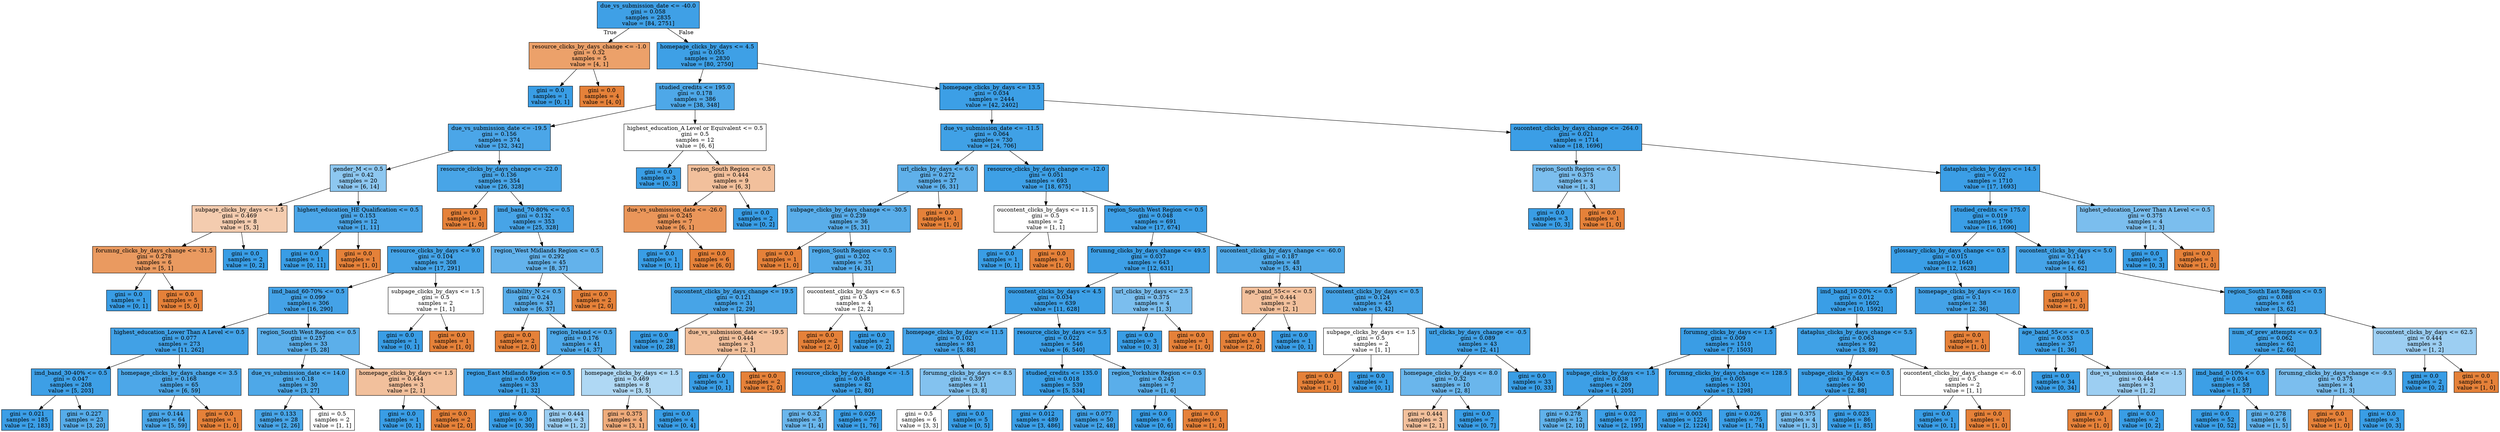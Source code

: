 digraph Tree {
node [shape=box, style="filled", color="black"] ;
0 [label="due_vs_submission_date <= -40.0\ngini = 0.058\nsamples = 2835\nvalue = [84, 2751]", fillcolor="#399de5f7"] ;
1 [label="resource_clicks_by_days_change <= -1.0\ngini = 0.32\nsamples = 5\nvalue = [4, 1]", fillcolor="#e58139bf"] ;
0 -> 1 [labeldistance=2.5, labelangle=45, headlabel="True"] ;
2 [label="gini = 0.0\nsamples = 1\nvalue = [0, 1]", fillcolor="#399de5ff"] ;
1 -> 2 ;
3 [label="gini = 0.0\nsamples = 4\nvalue = [4, 0]", fillcolor="#e58139ff"] ;
1 -> 3 ;
4 [label="homepage_clicks_by_days <= 4.5\ngini = 0.055\nsamples = 2830\nvalue = [80, 2750]", fillcolor="#399de5f8"] ;
0 -> 4 [labeldistance=2.5, labelangle=-45, headlabel="False"] ;
5 [label="studied_credits <= 195.0\ngini = 0.178\nsamples = 386\nvalue = [38, 348]", fillcolor="#399de5e3"] ;
4 -> 5 ;
6 [label="due_vs_submission_date <= -19.5\ngini = 0.156\nsamples = 374\nvalue = [32, 342]", fillcolor="#399de5e7"] ;
5 -> 6 ;
7 [label="gender_M <= 0.5\ngini = 0.42\nsamples = 20\nvalue = [6, 14]", fillcolor="#399de592"] ;
6 -> 7 ;
8 [label="subpage_clicks_by_days <= 1.5\ngini = 0.469\nsamples = 8\nvalue = [5, 3]", fillcolor="#e5813966"] ;
7 -> 8 ;
9 [label="forumng_clicks_by_days_change <= -31.5\ngini = 0.278\nsamples = 6\nvalue = [5, 1]", fillcolor="#e58139cc"] ;
8 -> 9 ;
10 [label="gini = 0.0\nsamples = 1\nvalue = [0, 1]", fillcolor="#399de5ff"] ;
9 -> 10 ;
11 [label="gini = 0.0\nsamples = 5\nvalue = [5, 0]", fillcolor="#e58139ff"] ;
9 -> 11 ;
12 [label="gini = 0.0\nsamples = 2\nvalue = [0, 2]", fillcolor="#399de5ff"] ;
8 -> 12 ;
13 [label="highest_education_HE Qualification <= 0.5\ngini = 0.153\nsamples = 12\nvalue = [1, 11]", fillcolor="#399de5e8"] ;
7 -> 13 ;
14 [label="gini = 0.0\nsamples = 11\nvalue = [0, 11]", fillcolor="#399de5ff"] ;
13 -> 14 ;
15 [label="gini = 0.0\nsamples = 1\nvalue = [1, 0]", fillcolor="#e58139ff"] ;
13 -> 15 ;
16 [label="resource_clicks_by_days_change <= -22.0\ngini = 0.136\nsamples = 354\nvalue = [26, 328]", fillcolor="#399de5eb"] ;
6 -> 16 ;
17 [label="gini = 0.0\nsamples = 1\nvalue = [1, 0]", fillcolor="#e58139ff"] ;
16 -> 17 ;
18 [label="imd_band_70-80% <= 0.5\ngini = 0.132\nsamples = 353\nvalue = [25, 328]", fillcolor="#399de5ec"] ;
16 -> 18 ;
19 [label="resource_clicks_by_days <= 9.0\ngini = 0.104\nsamples = 308\nvalue = [17, 291]", fillcolor="#399de5f0"] ;
18 -> 19 ;
20 [label="imd_band_60-70% <= 0.5\ngini = 0.099\nsamples = 306\nvalue = [16, 290]", fillcolor="#399de5f1"] ;
19 -> 20 ;
21 [label="highest_education_Lower Than A Level <= 0.5\ngini = 0.077\nsamples = 273\nvalue = [11, 262]", fillcolor="#399de5f4"] ;
20 -> 21 ;
22 [label="imd_band_30-40% <= 0.5\ngini = 0.047\nsamples = 208\nvalue = [5, 203]", fillcolor="#399de5f9"] ;
21 -> 22 ;
23 [label="gini = 0.021\nsamples = 185\nvalue = [2, 183]", fillcolor="#399de5fc"] ;
22 -> 23 ;
24 [label="gini = 0.227\nsamples = 23\nvalue = [3, 20]", fillcolor="#399de5d9"] ;
22 -> 24 ;
25 [label="homepage_clicks_by_days_change <= 3.5\ngini = 0.168\nsamples = 65\nvalue = [6, 59]", fillcolor="#399de5e5"] ;
21 -> 25 ;
26 [label="gini = 0.144\nsamples = 64\nvalue = [5, 59]", fillcolor="#399de5e9"] ;
25 -> 26 ;
27 [label="gini = 0.0\nsamples = 1\nvalue = [1, 0]", fillcolor="#e58139ff"] ;
25 -> 27 ;
28 [label="region_South West Region <= 0.5\ngini = 0.257\nsamples = 33\nvalue = [5, 28]", fillcolor="#399de5d1"] ;
20 -> 28 ;
29 [label="due_vs_submission_date <= 14.0\ngini = 0.18\nsamples = 30\nvalue = [3, 27]", fillcolor="#399de5e3"] ;
28 -> 29 ;
30 [label="gini = 0.133\nsamples = 28\nvalue = [2, 26]", fillcolor="#399de5eb"] ;
29 -> 30 ;
31 [label="gini = 0.5\nsamples = 2\nvalue = [1, 1]", fillcolor="#e5813900"] ;
29 -> 31 ;
32 [label="homepage_clicks_by_days <= 1.5\ngini = 0.444\nsamples = 3\nvalue = [2, 1]", fillcolor="#e581397f"] ;
28 -> 32 ;
33 [label="gini = 0.0\nsamples = 1\nvalue = [0, 1]", fillcolor="#399de5ff"] ;
32 -> 33 ;
34 [label="gini = 0.0\nsamples = 2\nvalue = [2, 0]", fillcolor="#e58139ff"] ;
32 -> 34 ;
35 [label="subpage_clicks_by_days <= 1.5\ngini = 0.5\nsamples = 2\nvalue = [1, 1]", fillcolor="#e5813900"] ;
19 -> 35 ;
36 [label="gini = 0.0\nsamples = 1\nvalue = [0, 1]", fillcolor="#399de5ff"] ;
35 -> 36 ;
37 [label="gini = 0.0\nsamples = 1\nvalue = [1, 0]", fillcolor="#e58139ff"] ;
35 -> 37 ;
38 [label="region_West Midlands Region <= 0.5\ngini = 0.292\nsamples = 45\nvalue = [8, 37]", fillcolor="#399de5c8"] ;
18 -> 38 ;
39 [label="disability_N <= 0.5\ngini = 0.24\nsamples = 43\nvalue = [6, 37]", fillcolor="#399de5d6"] ;
38 -> 39 ;
40 [label="gini = 0.0\nsamples = 2\nvalue = [2, 0]", fillcolor="#e58139ff"] ;
39 -> 40 ;
41 [label="region_Ireland <= 0.5\ngini = 0.176\nsamples = 41\nvalue = [4, 37]", fillcolor="#399de5e3"] ;
39 -> 41 ;
42 [label="region_East Midlands Region <= 0.5\ngini = 0.059\nsamples = 33\nvalue = [1, 32]", fillcolor="#399de5f7"] ;
41 -> 42 ;
43 [label="gini = 0.0\nsamples = 30\nvalue = [0, 30]", fillcolor="#399de5ff"] ;
42 -> 43 ;
44 [label="gini = 0.444\nsamples = 3\nvalue = [1, 2]", fillcolor="#399de57f"] ;
42 -> 44 ;
45 [label="homepage_clicks_by_days <= 1.5\ngini = 0.469\nsamples = 8\nvalue = [3, 5]", fillcolor="#399de566"] ;
41 -> 45 ;
46 [label="gini = 0.375\nsamples = 4\nvalue = [3, 1]", fillcolor="#e58139aa"] ;
45 -> 46 ;
47 [label="gini = 0.0\nsamples = 4\nvalue = [0, 4]", fillcolor="#399de5ff"] ;
45 -> 47 ;
48 [label="gini = 0.0\nsamples = 2\nvalue = [2, 0]", fillcolor="#e58139ff"] ;
38 -> 48 ;
49 [label="highest_education_A Level or Equivalent <= 0.5\ngini = 0.5\nsamples = 12\nvalue = [6, 6]", fillcolor="#e5813900"] ;
5 -> 49 ;
50 [label="gini = 0.0\nsamples = 3\nvalue = [0, 3]", fillcolor="#399de5ff"] ;
49 -> 50 ;
51 [label="region_South Region <= 0.5\ngini = 0.444\nsamples = 9\nvalue = [6, 3]", fillcolor="#e581397f"] ;
49 -> 51 ;
52 [label="due_vs_submission_date <= -26.0\ngini = 0.245\nsamples = 7\nvalue = [6, 1]", fillcolor="#e58139d4"] ;
51 -> 52 ;
53 [label="gini = 0.0\nsamples = 1\nvalue = [0, 1]", fillcolor="#399de5ff"] ;
52 -> 53 ;
54 [label="gini = 0.0\nsamples = 6\nvalue = [6, 0]", fillcolor="#e58139ff"] ;
52 -> 54 ;
55 [label="gini = 0.0\nsamples = 2\nvalue = [0, 2]", fillcolor="#399de5ff"] ;
51 -> 55 ;
56 [label="homepage_clicks_by_days <= 13.5\ngini = 0.034\nsamples = 2444\nvalue = [42, 2402]", fillcolor="#399de5fb"] ;
4 -> 56 ;
57 [label="due_vs_submission_date <= -11.5\ngini = 0.064\nsamples = 730\nvalue = [24, 706]", fillcolor="#399de5f6"] ;
56 -> 57 ;
58 [label="url_clicks_by_days <= 6.0\ngini = 0.272\nsamples = 37\nvalue = [6, 31]", fillcolor="#399de5ce"] ;
57 -> 58 ;
59 [label="subpage_clicks_by_days_change <= -30.5\ngini = 0.239\nsamples = 36\nvalue = [5, 31]", fillcolor="#399de5d6"] ;
58 -> 59 ;
60 [label="gini = 0.0\nsamples = 1\nvalue = [1, 0]", fillcolor="#e58139ff"] ;
59 -> 60 ;
61 [label="region_South Region <= 0.5\ngini = 0.202\nsamples = 35\nvalue = [4, 31]", fillcolor="#399de5de"] ;
59 -> 61 ;
62 [label="oucontent_clicks_by_days_change <= 19.5\ngini = 0.121\nsamples = 31\nvalue = [2, 29]", fillcolor="#399de5ed"] ;
61 -> 62 ;
63 [label="gini = 0.0\nsamples = 28\nvalue = [0, 28]", fillcolor="#399de5ff"] ;
62 -> 63 ;
64 [label="due_vs_submission_date <= -19.5\ngini = 0.444\nsamples = 3\nvalue = [2, 1]", fillcolor="#e581397f"] ;
62 -> 64 ;
65 [label="gini = 0.0\nsamples = 1\nvalue = [0, 1]", fillcolor="#399de5ff"] ;
64 -> 65 ;
66 [label="gini = 0.0\nsamples = 2\nvalue = [2, 0]", fillcolor="#e58139ff"] ;
64 -> 66 ;
67 [label="oucontent_clicks_by_days <= 6.5\ngini = 0.5\nsamples = 4\nvalue = [2, 2]", fillcolor="#e5813900"] ;
61 -> 67 ;
68 [label="gini = 0.0\nsamples = 2\nvalue = [2, 0]", fillcolor="#e58139ff"] ;
67 -> 68 ;
69 [label="gini = 0.0\nsamples = 2\nvalue = [0, 2]", fillcolor="#399de5ff"] ;
67 -> 69 ;
70 [label="gini = 0.0\nsamples = 1\nvalue = [1, 0]", fillcolor="#e58139ff"] ;
58 -> 70 ;
71 [label="resource_clicks_by_days_change <= -12.0\ngini = 0.051\nsamples = 693\nvalue = [18, 675]", fillcolor="#399de5f8"] ;
57 -> 71 ;
72 [label="oucontent_clicks_by_days <= 11.5\ngini = 0.5\nsamples = 2\nvalue = [1, 1]", fillcolor="#e5813900"] ;
71 -> 72 ;
73 [label="gini = 0.0\nsamples = 1\nvalue = [0, 1]", fillcolor="#399de5ff"] ;
72 -> 73 ;
74 [label="gini = 0.0\nsamples = 1\nvalue = [1, 0]", fillcolor="#e58139ff"] ;
72 -> 74 ;
75 [label="region_South West Region <= 0.5\ngini = 0.048\nsamples = 691\nvalue = [17, 674]", fillcolor="#399de5f9"] ;
71 -> 75 ;
76 [label="forumng_clicks_by_days_change <= 49.5\ngini = 0.037\nsamples = 643\nvalue = [12, 631]", fillcolor="#399de5fa"] ;
75 -> 76 ;
77 [label="oucontent_clicks_by_days <= 4.5\ngini = 0.034\nsamples = 639\nvalue = [11, 628]", fillcolor="#399de5fb"] ;
76 -> 77 ;
78 [label="homepage_clicks_by_days <= 11.5\ngini = 0.102\nsamples = 93\nvalue = [5, 88]", fillcolor="#399de5f1"] ;
77 -> 78 ;
79 [label="resource_clicks_by_days_change <= -1.5\ngini = 0.048\nsamples = 82\nvalue = [2, 80]", fillcolor="#399de5f9"] ;
78 -> 79 ;
80 [label="gini = 0.32\nsamples = 5\nvalue = [1, 4]", fillcolor="#399de5bf"] ;
79 -> 80 ;
81 [label="gini = 0.026\nsamples = 77\nvalue = [1, 76]", fillcolor="#399de5fc"] ;
79 -> 81 ;
82 [label="forumng_clicks_by_days <= 8.5\ngini = 0.397\nsamples = 11\nvalue = [3, 8]", fillcolor="#399de59f"] ;
78 -> 82 ;
83 [label="gini = 0.5\nsamples = 6\nvalue = [3, 3]", fillcolor="#e5813900"] ;
82 -> 83 ;
84 [label="gini = 0.0\nsamples = 5\nvalue = [0, 5]", fillcolor="#399de5ff"] ;
82 -> 84 ;
85 [label="resource_clicks_by_days <= 5.5\ngini = 0.022\nsamples = 546\nvalue = [6, 540]", fillcolor="#399de5fc"] ;
77 -> 85 ;
86 [label="studied_credits <= 135.0\ngini = 0.018\nsamples = 539\nvalue = [5, 534]", fillcolor="#399de5fd"] ;
85 -> 86 ;
87 [label="gini = 0.012\nsamples = 489\nvalue = [3, 486]", fillcolor="#399de5fd"] ;
86 -> 87 ;
88 [label="gini = 0.077\nsamples = 50\nvalue = [2, 48]", fillcolor="#399de5f4"] ;
86 -> 88 ;
89 [label="region_Yorkshire Region <= 0.5\ngini = 0.245\nsamples = 7\nvalue = [1, 6]", fillcolor="#399de5d4"] ;
85 -> 89 ;
90 [label="gini = 0.0\nsamples = 6\nvalue = [0, 6]", fillcolor="#399de5ff"] ;
89 -> 90 ;
91 [label="gini = 0.0\nsamples = 1\nvalue = [1, 0]", fillcolor="#e58139ff"] ;
89 -> 91 ;
92 [label="url_clicks_by_days <= 2.5\ngini = 0.375\nsamples = 4\nvalue = [1, 3]", fillcolor="#399de5aa"] ;
76 -> 92 ;
93 [label="gini = 0.0\nsamples = 3\nvalue = [0, 3]", fillcolor="#399de5ff"] ;
92 -> 93 ;
94 [label="gini = 0.0\nsamples = 1\nvalue = [1, 0]", fillcolor="#e58139ff"] ;
92 -> 94 ;
95 [label="oucontent_clicks_by_days_change <= -60.0\ngini = 0.187\nsamples = 48\nvalue = [5, 43]", fillcolor="#399de5e1"] ;
75 -> 95 ;
96 [label="age_band_55<= <= 0.5\ngini = 0.444\nsamples = 3\nvalue = [2, 1]", fillcolor="#e581397f"] ;
95 -> 96 ;
97 [label="gini = 0.0\nsamples = 2\nvalue = [2, 0]", fillcolor="#e58139ff"] ;
96 -> 97 ;
98 [label="gini = 0.0\nsamples = 1\nvalue = [0, 1]", fillcolor="#399de5ff"] ;
96 -> 98 ;
99 [label="oucontent_clicks_by_days <= 0.5\ngini = 0.124\nsamples = 45\nvalue = [3, 42]", fillcolor="#399de5ed"] ;
95 -> 99 ;
100 [label="subpage_clicks_by_days <= 1.5\ngini = 0.5\nsamples = 2\nvalue = [1, 1]", fillcolor="#e5813900"] ;
99 -> 100 ;
101 [label="gini = 0.0\nsamples = 1\nvalue = [1, 0]", fillcolor="#e58139ff"] ;
100 -> 101 ;
102 [label="gini = 0.0\nsamples = 1\nvalue = [0, 1]", fillcolor="#399de5ff"] ;
100 -> 102 ;
103 [label="url_clicks_by_days_change <= -0.5\ngini = 0.089\nsamples = 43\nvalue = [2, 41]", fillcolor="#399de5f3"] ;
99 -> 103 ;
104 [label="homepage_clicks_by_days <= 8.0\ngini = 0.32\nsamples = 10\nvalue = [2, 8]", fillcolor="#399de5bf"] ;
103 -> 104 ;
105 [label="gini = 0.444\nsamples = 3\nvalue = [2, 1]", fillcolor="#e581397f"] ;
104 -> 105 ;
106 [label="gini = 0.0\nsamples = 7\nvalue = [0, 7]", fillcolor="#399de5ff"] ;
104 -> 106 ;
107 [label="gini = 0.0\nsamples = 33\nvalue = [0, 33]", fillcolor="#399de5ff"] ;
103 -> 107 ;
108 [label="oucontent_clicks_by_days_change <= -264.0\ngini = 0.021\nsamples = 1714\nvalue = [18, 1696]", fillcolor="#399de5fc"] ;
56 -> 108 ;
109 [label="region_South Region <= 0.5\ngini = 0.375\nsamples = 4\nvalue = [1, 3]", fillcolor="#399de5aa"] ;
108 -> 109 ;
110 [label="gini = 0.0\nsamples = 3\nvalue = [0, 3]", fillcolor="#399de5ff"] ;
109 -> 110 ;
111 [label="gini = 0.0\nsamples = 1\nvalue = [1, 0]", fillcolor="#e58139ff"] ;
109 -> 111 ;
112 [label="dataplus_clicks_by_days <= 14.5\ngini = 0.02\nsamples = 1710\nvalue = [17, 1693]", fillcolor="#399de5fc"] ;
108 -> 112 ;
113 [label="studied_credits <= 175.0\ngini = 0.019\nsamples = 1706\nvalue = [16, 1690]", fillcolor="#399de5fd"] ;
112 -> 113 ;
114 [label="glossary_clicks_by_days_change <= 0.5\ngini = 0.015\nsamples = 1640\nvalue = [12, 1628]", fillcolor="#399de5fd"] ;
113 -> 114 ;
115 [label="imd_band_10-20% <= 0.5\ngini = 0.012\nsamples = 1602\nvalue = [10, 1592]", fillcolor="#399de5fd"] ;
114 -> 115 ;
116 [label="forumng_clicks_by_days <= 1.5\ngini = 0.009\nsamples = 1510\nvalue = [7, 1503]", fillcolor="#399de5fe"] ;
115 -> 116 ;
117 [label="subpage_clicks_by_days <= 1.5\ngini = 0.038\nsamples = 209\nvalue = [4, 205]", fillcolor="#399de5fa"] ;
116 -> 117 ;
118 [label="gini = 0.278\nsamples = 12\nvalue = [2, 10]", fillcolor="#399de5cc"] ;
117 -> 118 ;
119 [label="gini = 0.02\nsamples = 197\nvalue = [2, 195]", fillcolor="#399de5fc"] ;
117 -> 119 ;
120 [label="forumng_clicks_by_days_change <= 128.5\ngini = 0.005\nsamples = 1301\nvalue = [3, 1298]", fillcolor="#399de5fe"] ;
116 -> 120 ;
121 [label="gini = 0.003\nsamples = 1226\nvalue = [2, 1224]", fillcolor="#399de5ff"] ;
120 -> 121 ;
122 [label="gini = 0.026\nsamples = 75\nvalue = [1, 74]", fillcolor="#399de5fc"] ;
120 -> 122 ;
123 [label="dataplus_clicks_by_days_change <= 5.5\ngini = 0.063\nsamples = 92\nvalue = [3, 89]", fillcolor="#399de5f6"] ;
115 -> 123 ;
124 [label="subpage_clicks_by_days <= 0.5\ngini = 0.043\nsamples = 90\nvalue = [2, 88]", fillcolor="#399de5f9"] ;
123 -> 124 ;
125 [label="gini = 0.375\nsamples = 4\nvalue = [1, 3]", fillcolor="#399de5aa"] ;
124 -> 125 ;
126 [label="gini = 0.023\nsamples = 86\nvalue = [1, 85]", fillcolor="#399de5fc"] ;
124 -> 126 ;
127 [label="oucontent_clicks_by_days_change <= -6.0\ngini = 0.5\nsamples = 2\nvalue = [1, 1]", fillcolor="#e5813900"] ;
123 -> 127 ;
128 [label="gini = 0.0\nsamples = 1\nvalue = [0, 1]", fillcolor="#399de5ff"] ;
127 -> 128 ;
129 [label="gini = 0.0\nsamples = 1\nvalue = [1, 0]", fillcolor="#e58139ff"] ;
127 -> 129 ;
130 [label="homepage_clicks_by_days <= 16.0\ngini = 0.1\nsamples = 38\nvalue = [2, 36]", fillcolor="#399de5f1"] ;
114 -> 130 ;
131 [label="gini = 0.0\nsamples = 1\nvalue = [1, 0]", fillcolor="#e58139ff"] ;
130 -> 131 ;
132 [label="age_band_55<= <= 0.5\ngini = 0.053\nsamples = 37\nvalue = [1, 36]", fillcolor="#399de5f8"] ;
130 -> 132 ;
133 [label="gini = 0.0\nsamples = 34\nvalue = [0, 34]", fillcolor="#399de5ff"] ;
132 -> 133 ;
134 [label="due_vs_submission_date <= -1.5\ngini = 0.444\nsamples = 3\nvalue = [1, 2]", fillcolor="#399de57f"] ;
132 -> 134 ;
135 [label="gini = 0.0\nsamples = 1\nvalue = [1, 0]", fillcolor="#e58139ff"] ;
134 -> 135 ;
136 [label="gini = 0.0\nsamples = 2\nvalue = [0, 2]", fillcolor="#399de5ff"] ;
134 -> 136 ;
137 [label="oucontent_clicks_by_days <= 5.0\ngini = 0.114\nsamples = 66\nvalue = [4, 62]", fillcolor="#399de5ef"] ;
113 -> 137 ;
138 [label="gini = 0.0\nsamples = 1\nvalue = [1, 0]", fillcolor="#e58139ff"] ;
137 -> 138 ;
139 [label="region_South East Region <= 0.5\ngini = 0.088\nsamples = 65\nvalue = [3, 62]", fillcolor="#399de5f3"] ;
137 -> 139 ;
140 [label="num_of_prev_attempts <= 0.5\ngini = 0.062\nsamples = 62\nvalue = [2, 60]", fillcolor="#399de5f6"] ;
139 -> 140 ;
141 [label="imd_band_0-10% <= 0.5\ngini = 0.034\nsamples = 58\nvalue = [1, 57]", fillcolor="#399de5fb"] ;
140 -> 141 ;
142 [label="gini = 0.0\nsamples = 52\nvalue = [0, 52]", fillcolor="#399de5ff"] ;
141 -> 142 ;
143 [label="gini = 0.278\nsamples = 6\nvalue = [1, 5]", fillcolor="#399de5cc"] ;
141 -> 143 ;
144 [label="forumng_clicks_by_days_change <= -9.5\ngini = 0.375\nsamples = 4\nvalue = [1, 3]", fillcolor="#399de5aa"] ;
140 -> 144 ;
145 [label="gini = 0.0\nsamples = 1\nvalue = [1, 0]", fillcolor="#e58139ff"] ;
144 -> 145 ;
146 [label="gini = 0.0\nsamples = 3\nvalue = [0, 3]", fillcolor="#399de5ff"] ;
144 -> 146 ;
147 [label="oucontent_clicks_by_days <= 62.5\ngini = 0.444\nsamples = 3\nvalue = [1, 2]", fillcolor="#399de57f"] ;
139 -> 147 ;
148 [label="gini = 0.0\nsamples = 2\nvalue = [0, 2]", fillcolor="#399de5ff"] ;
147 -> 148 ;
149 [label="gini = 0.0\nsamples = 1\nvalue = [1, 0]", fillcolor="#e58139ff"] ;
147 -> 149 ;
150 [label="highest_education_Lower Than A Level <= 0.5\ngini = 0.375\nsamples = 4\nvalue = [1, 3]", fillcolor="#399de5aa"] ;
112 -> 150 ;
151 [label="gini = 0.0\nsamples = 3\nvalue = [0, 3]", fillcolor="#399de5ff"] ;
150 -> 151 ;
152 [label="gini = 0.0\nsamples = 1\nvalue = [1, 0]", fillcolor="#e58139ff"] ;
150 -> 152 ;
}